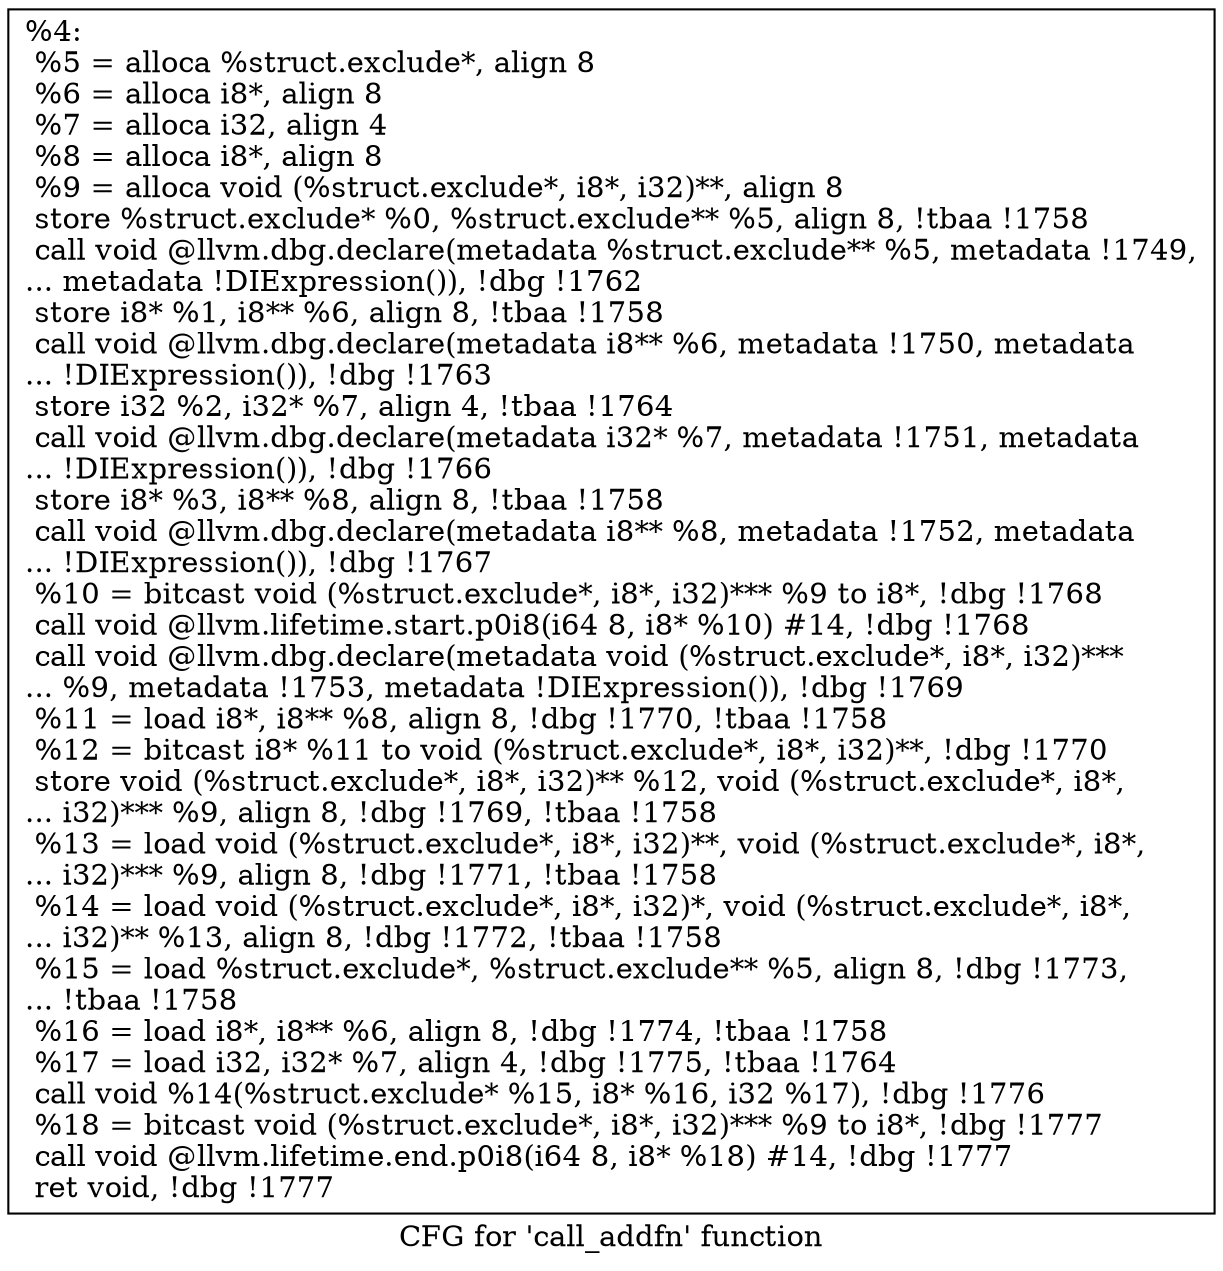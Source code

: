 digraph "CFG for 'call_addfn' function" {
	label="CFG for 'call_addfn' function";

	Node0x28de2f0 [shape=record,label="{%4:\l  %5 = alloca %struct.exclude*, align 8\l  %6 = alloca i8*, align 8\l  %7 = alloca i32, align 4\l  %8 = alloca i8*, align 8\l  %9 = alloca void (%struct.exclude*, i8*, i32)**, align 8\l  store %struct.exclude* %0, %struct.exclude** %5, align 8, !tbaa !1758\l  call void @llvm.dbg.declare(metadata %struct.exclude** %5, metadata !1749,\l... metadata !DIExpression()), !dbg !1762\l  store i8* %1, i8** %6, align 8, !tbaa !1758\l  call void @llvm.dbg.declare(metadata i8** %6, metadata !1750, metadata\l... !DIExpression()), !dbg !1763\l  store i32 %2, i32* %7, align 4, !tbaa !1764\l  call void @llvm.dbg.declare(metadata i32* %7, metadata !1751, metadata\l... !DIExpression()), !dbg !1766\l  store i8* %3, i8** %8, align 8, !tbaa !1758\l  call void @llvm.dbg.declare(metadata i8** %8, metadata !1752, metadata\l... !DIExpression()), !dbg !1767\l  %10 = bitcast void (%struct.exclude*, i8*, i32)*** %9 to i8*, !dbg !1768\l  call void @llvm.lifetime.start.p0i8(i64 8, i8* %10) #14, !dbg !1768\l  call void @llvm.dbg.declare(metadata void (%struct.exclude*, i8*, i32)***\l... %9, metadata !1753, metadata !DIExpression()), !dbg !1769\l  %11 = load i8*, i8** %8, align 8, !dbg !1770, !tbaa !1758\l  %12 = bitcast i8* %11 to void (%struct.exclude*, i8*, i32)**, !dbg !1770\l  store void (%struct.exclude*, i8*, i32)** %12, void (%struct.exclude*, i8*,\l... i32)*** %9, align 8, !dbg !1769, !tbaa !1758\l  %13 = load void (%struct.exclude*, i8*, i32)**, void (%struct.exclude*, i8*,\l... i32)*** %9, align 8, !dbg !1771, !tbaa !1758\l  %14 = load void (%struct.exclude*, i8*, i32)*, void (%struct.exclude*, i8*,\l... i32)** %13, align 8, !dbg !1772, !tbaa !1758\l  %15 = load %struct.exclude*, %struct.exclude** %5, align 8, !dbg !1773,\l... !tbaa !1758\l  %16 = load i8*, i8** %6, align 8, !dbg !1774, !tbaa !1758\l  %17 = load i32, i32* %7, align 4, !dbg !1775, !tbaa !1764\l  call void %14(%struct.exclude* %15, i8* %16, i32 %17), !dbg !1776\l  %18 = bitcast void (%struct.exclude*, i8*, i32)*** %9 to i8*, !dbg !1777\l  call void @llvm.lifetime.end.p0i8(i64 8, i8* %18) #14, !dbg !1777\l  ret void, !dbg !1777\l}"];
}
